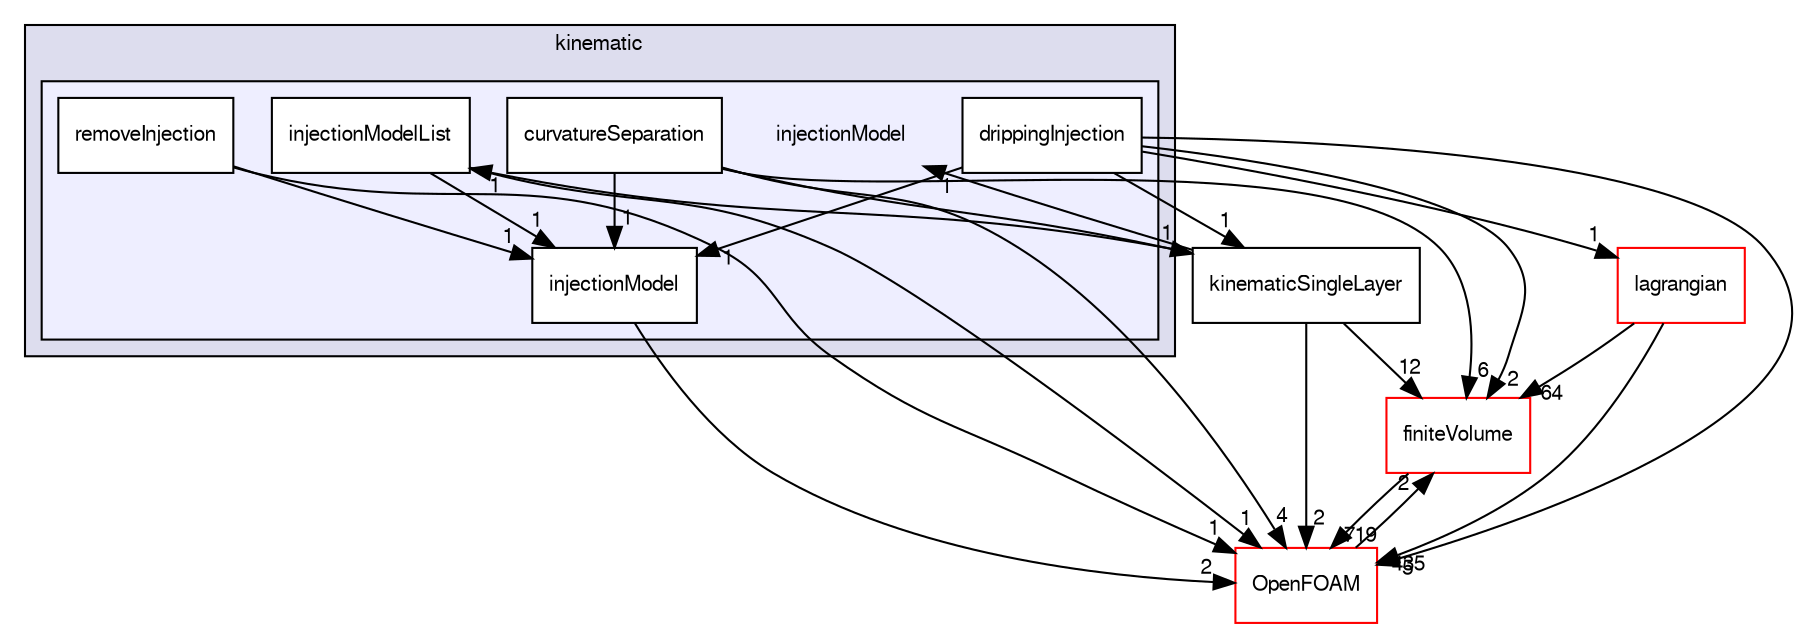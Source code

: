 digraph "src/regionModels/surfaceFilmModels/submodels/kinematic/injectionModel" {
  bgcolor=transparent;
  compound=true
  node [ fontsize="10", fontname="FreeSans"];
  edge [ labelfontsize="10", labelfontname="FreeSans"];
  subgraph clusterdir_748187a7aee928611e312f378f23d627 {
    graph [ bgcolor="#ddddee", pencolor="black", label="kinematic" fontname="FreeSans", fontsize="10", URL="dir_748187a7aee928611e312f378f23d627.html"]
  subgraph clusterdir_052a15cd963399c64c4750aa932b2703 {
    graph [ bgcolor="#eeeeff", pencolor="black", label="" URL="dir_052a15cd963399c64c4750aa932b2703.html"];
    dir_052a15cd963399c64c4750aa932b2703 [shape=plaintext label="injectionModel"];
    dir_2cce40c5b1dd5895ce391ba68bf888a4 [shape=box label="curvatureSeparation" color="black" fillcolor="white" style="filled" URL="dir_2cce40c5b1dd5895ce391ba68bf888a4.html"];
    dir_1c98871c06dc9c08473dbe7a81534883 [shape=box label="drippingInjection" color="black" fillcolor="white" style="filled" URL="dir_1c98871c06dc9c08473dbe7a81534883.html"];
    dir_b32ab60baa2bcd08937c716cbd0b6725 [shape=box label="injectionModel" color="black" fillcolor="white" style="filled" URL="dir_b32ab60baa2bcd08937c716cbd0b6725.html"];
    dir_c806bc3f223754b5faaacfd4b5d5ed9a [shape=box label="injectionModelList" color="black" fillcolor="white" style="filled" URL="dir_c806bc3f223754b5faaacfd4b5d5ed9a.html"];
    dir_5bec7d0dbb8523d5dcd0e30ef7444bf4 [shape=box label="removeInjection" color="black" fillcolor="white" style="filled" URL="dir_5bec7d0dbb8523d5dcd0e30ef7444bf4.html"];
  }
  }
  dir_9bd15774b555cf7259a6fa18f99fe99b [shape=box label="finiteVolume" color="red" URL="dir_9bd15774b555cf7259a6fa18f99fe99b.html"];
  dir_1c60e658c3548753b29433c6c9718fd3 [shape=box label="kinematicSingleLayer" URL="dir_1c60e658c3548753b29433c6c9718fd3.html"];
  dir_c5473ff19b20e6ec4dfe5c310b3778a8 [shape=box label="OpenFOAM" color="red" URL="dir_c5473ff19b20e6ec4dfe5c310b3778a8.html"];
  dir_f8c25efc4b6f6a8502a42d5af7554d23 [shape=box label="lagrangian" color="red" URL="dir_f8c25efc4b6f6a8502a42d5af7554d23.html"];
  dir_9bd15774b555cf7259a6fa18f99fe99b->dir_c5473ff19b20e6ec4dfe5c310b3778a8 [headlabel="719", labeldistance=1.5 headhref="dir_000727_001706.html"];
  dir_1c60e658c3548753b29433c6c9718fd3->dir_9bd15774b555cf7259a6fa18f99fe99b [headlabel="12", labeldistance=1.5 headhref="dir_002362_000727.html"];
  dir_1c60e658c3548753b29433c6c9718fd3->dir_052a15cd963399c64c4750aa932b2703 [headlabel="1", labeldistance=1.5 headhref="dir_002362_002374.html"];
  dir_1c60e658c3548753b29433c6c9718fd3->dir_c806bc3f223754b5faaacfd4b5d5ed9a [headlabel="1", labeldistance=1.5 headhref="dir_002362_002378.html"];
  dir_1c60e658c3548753b29433c6c9718fd3->dir_c5473ff19b20e6ec4dfe5c310b3778a8 [headlabel="2", labeldistance=1.5 headhref="dir_002362_001706.html"];
  dir_5bec7d0dbb8523d5dcd0e30ef7444bf4->dir_b32ab60baa2bcd08937c716cbd0b6725 [headlabel="1", labeldistance=1.5 headhref="dir_002379_002377.html"];
  dir_5bec7d0dbb8523d5dcd0e30ef7444bf4->dir_c5473ff19b20e6ec4dfe5c310b3778a8 [headlabel="1", labeldistance=1.5 headhref="dir_002379_001706.html"];
  dir_1c98871c06dc9c08473dbe7a81534883->dir_9bd15774b555cf7259a6fa18f99fe99b [headlabel="2", labeldistance=1.5 headhref="dir_002376_000727.html"];
  dir_1c98871c06dc9c08473dbe7a81534883->dir_1c60e658c3548753b29433c6c9718fd3 [headlabel="1", labeldistance=1.5 headhref="dir_002376_002362.html"];
  dir_1c98871c06dc9c08473dbe7a81534883->dir_b32ab60baa2bcd08937c716cbd0b6725 [headlabel="1", labeldistance=1.5 headhref="dir_002376_002377.html"];
  dir_1c98871c06dc9c08473dbe7a81534883->dir_c5473ff19b20e6ec4dfe5c310b3778a8 [headlabel="5", labeldistance=1.5 headhref="dir_002376_001706.html"];
  dir_1c98871c06dc9c08473dbe7a81534883->dir_f8c25efc4b6f6a8502a42d5af7554d23 [headlabel="1", labeldistance=1.5 headhref="dir_002376_001178.html"];
  dir_b32ab60baa2bcd08937c716cbd0b6725->dir_c5473ff19b20e6ec4dfe5c310b3778a8 [headlabel="2", labeldistance=1.5 headhref="dir_002377_001706.html"];
  dir_c806bc3f223754b5faaacfd4b5d5ed9a->dir_b32ab60baa2bcd08937c716cbd0b6725 [headlabel="1", labeldistance=1.5 headhref="dir_002378_002377.html"];
  dir_c806bc3f223754b5faaacfd4b5d5ed9a->dir_c5473ff19b20e6ec4dfe5c310b3778a8 [headlabel="1", labeldistance=1.5 headhref="dir_002378_001706.html"];
  dir_c5473ff19b20e6ec4dfe5c310b3778a8->dir_9bd15774b555cf7259a6fa18f99fe99b [headlabel="2", labeldistance=1.5 headhref="dir_001706_000727.html"];
  dir_2cce40c5b1dd5895ce391ba68bf888a4->dir_9bd15774b555cf7259a6fa18f99fe99b [headlabel="6", labeldistance=1.5 headhref="dir_002375_000727.html"];
  dir_2cce40c5b1dd5895ce391ba68bf888a4->dir_1c60e658c3548753b29433c6c9718fd3 [headlabel="1", labeldistance=1.5 headhref="dir_002375_002362.html"];
  dir_2cce40c5b1dd5895ce391ba68bf888a4->dir_b32ab60baa2bcd08937c716cbd0b6725 [headlabel="1", labeldistance=1.5 headhref="dir_002375_002377.html"];
  dir_2cce40c5b1dd5895ce391ba68bf888a4->dir_c5473ff19b20e6ec4dfe5c310b3778a8 [headlabel="4", labeldistance=1.5 headhref="dir_002375_001706.html"];
  dir_f8c25efc4b6f6a8502a42d5af7554d23->dir_9bd15774b555cf7259a6fa18f99fe99b [headlabel="64", labeldistance=1.5 headhref="dir_001178_000727.html"];
  dir_f8c25efc4b6f6a8502a42d5af7554d23->dir_c5473ff19b20e6ec4dfe5c310b3778a8 [headlabel="435", labeldistance=1.5 headhref="dir_001178_001706.html"];
}
